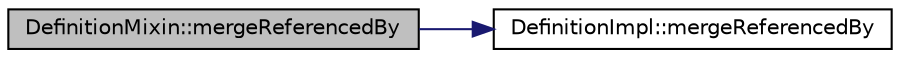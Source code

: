 digraph "DefinitionMixin::mergeReferencedBy"
{
 // LATEX_PDF_SIZE
  edge [fontname="Helvetica",fontsize="10",labelfontname="Helvetica",labelfontsize="10"];
  node [fontname="Helvetica",fontsize="10",shape=record];
  rankdir="LR";
  Node1 [label="DefinitionMixin::mergeReferencedBy",height=0.2,width=0.4,color="black", fillcolor="grey75", style="filled", fontcolor="black",tooltip=" "];
  Node1 -> Node2 [color="midnightblue",fontsize="10",style="solid",fontname="Helvetica"];
  Node2 [label="DefinitionImpl::mergeReferencedBy",height=0.2,width=0.4,color="black", fillcolor="white", style="filled",URL="$classDefinitionImpl.html#abea4e3f469c5ee773b67a1b64d09ed73",tooltip=" "];
}
